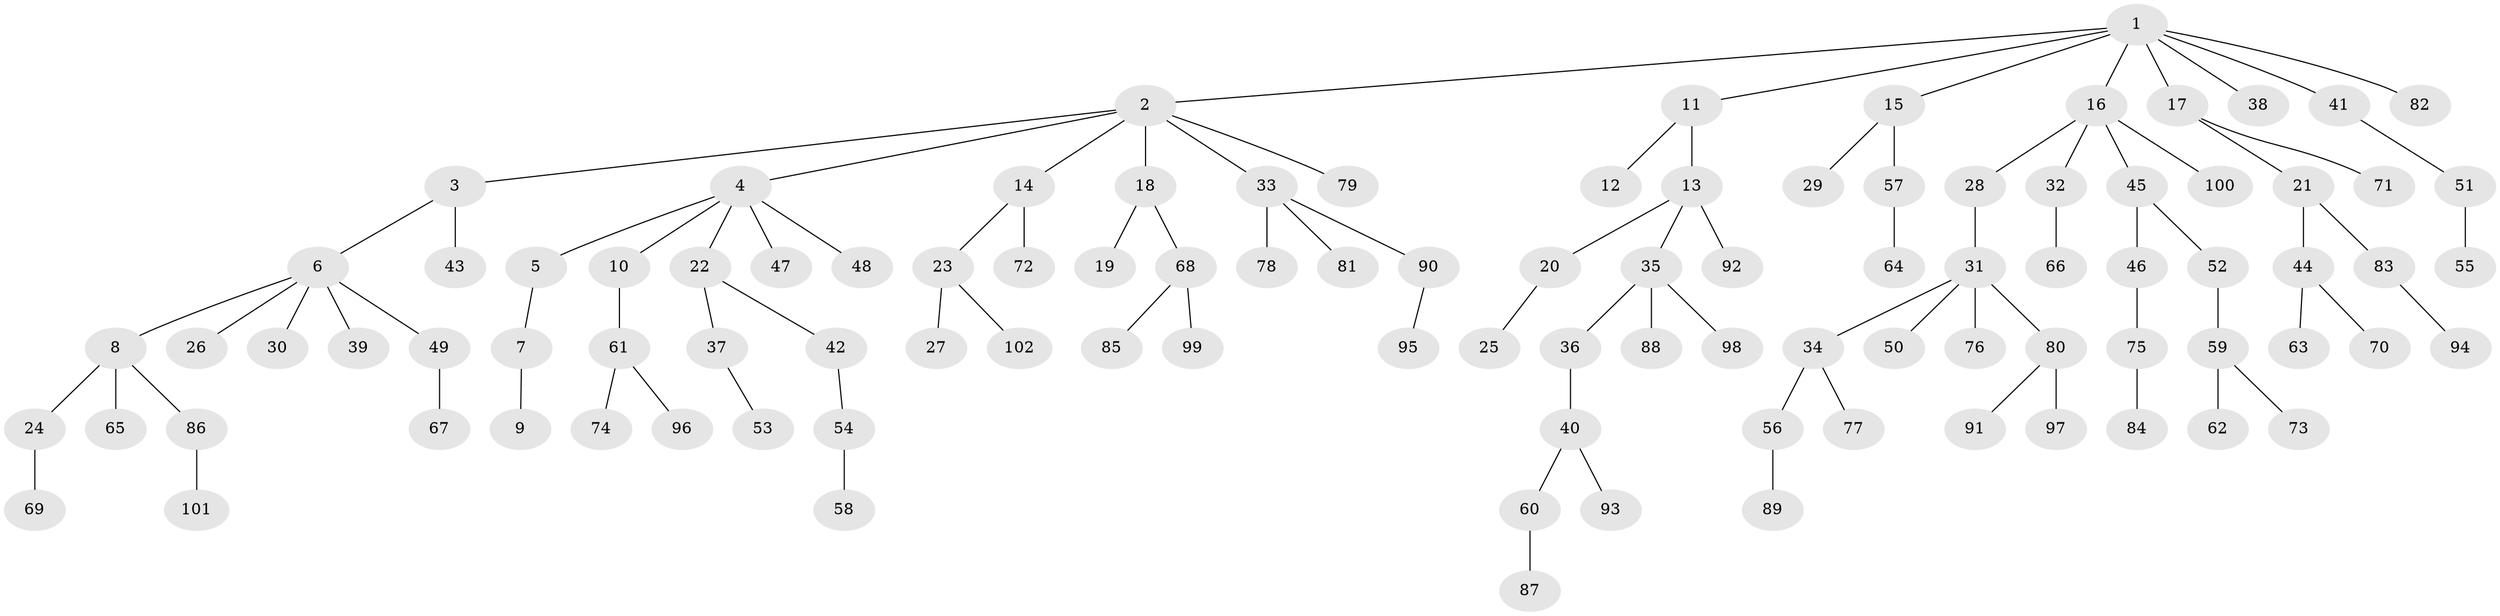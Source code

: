// Generated by graph-tools (version 1.1) at 2025/02/03/09/25 03:02:23]
// undirected, 102 vertices, 101 edges
graph export_dot {
graph [start="1"]
  node [color=gray90,style=filled];
  1;
  2;
  3;
  4;
  5;
  6;
  7;
  8;
  9;
  10;
  11;
  12;
  13;
  14;
  15;
  16;
  17;
  18;
  19;
  20;
  21;
  22;
  23;
  24;
  25;
  26;
  27;
  28;
  29;
  30;
  31;
  32;
  33;
  34;
  35;
  36;
  37;
  38;
  39;
  40;
  41;
  42;
  43;
  44;
  45;
  46;
  47;
  48;
  49;
  50;
  51;
  52;
  53;
  54;
  55;
  56;
  57;
  58;
  59;
  60;
  61;
  62;
  63;
  64;
  65;
  66;
  67;
  68;
  69;
  70;
  71;
  72;
  73;
  74;
  75;
  76;
  77;
  78;
  79;
  80;
  81;
  82;
  83;
  84;
  85;
  86;
  87;
  88;
  89;
  90;
  91;
  92;
  93;
  94;
  95;
  96;
  97;
  98;
  99;
  100;
  101;
  102;
  1 -- 2;
  1 -- 11;
  1 -- 15;
  1 -- 16;
  1 -- 17;
  1 -- 38;
  1 -- 41;
  1 -- 82;
  2 -- 3;
  2 -- 4;
  2 -- 14;
  2 -- 18;
  2 -- 33;
  2 -- 79;
  3 -- 6;
  3 -- 43;
  4 -- 5;
  4 -- 10;
  4 -- 22;
  4 -- 47;
  4 -- 48;
  5 -- 7;
  6 -- 8;
  6 -- 26;
  6 -- 30;
  6 -- 39;
  6 -- 49;
  7 -- 9;
  8 -- 24;
  8 -- 65;
  8 -- 86;
  10 -- 61;
  11 -- 12;
  11 -- 13;
  13 -- 20;
  13 -- 35;
  13 -- 92;
  14 -- 23;
  14 -- 72;
  15 -- 29;
  15 -- 57;
  16 -- 28;
  16 -- 32;
  16 -- 45;
  16 -- 100;
  17 -- 21;
  17 -- 71;
  18 -- 19;
  18 -- 68;
  20 -- 25;
  21 -- 44;
  21 -- 83;
  22 -- 37;
  22 -- 42;
  23 -- 27;
  23 -- 102;
  24 -- 69;
  28 -- 31;
  31 -- 34;
  31 -- 50;
  31 -- 76;
  31 -- 80;
  32 -- 66;
  33 -- 78;
  33 -- 81;
  33 -- 90;
  34 -- 56;
  34 -- 77;
  35 -- 36;
  35 -- 88;
  35 -- 98;
  36 -- 40;
  37 -- 53;
  40 -- 60;
  40 -- 93;
  41 -- 51;
  42 -- 54;
  44 -- 63;
  44 -- 70;
  45 -- 46;
  45 -- 52;
  46 -- 75;
  49 -- 67;
  51 -- 55;
  52 -- 59;
  54 -- 58;
  56 -- 89;
  57 -- 64;
  59 -- 62;
  59 -- 73;
  60 -- 87;
  61 -- 74;
  61 -- 96;
  68 -- 85;
  68 -- 99;
  75 -- 84;
  80 -- 91;
  80 -- 97;
  83 -- 94;
  86 -- 101;
  90 -- 95;
}
